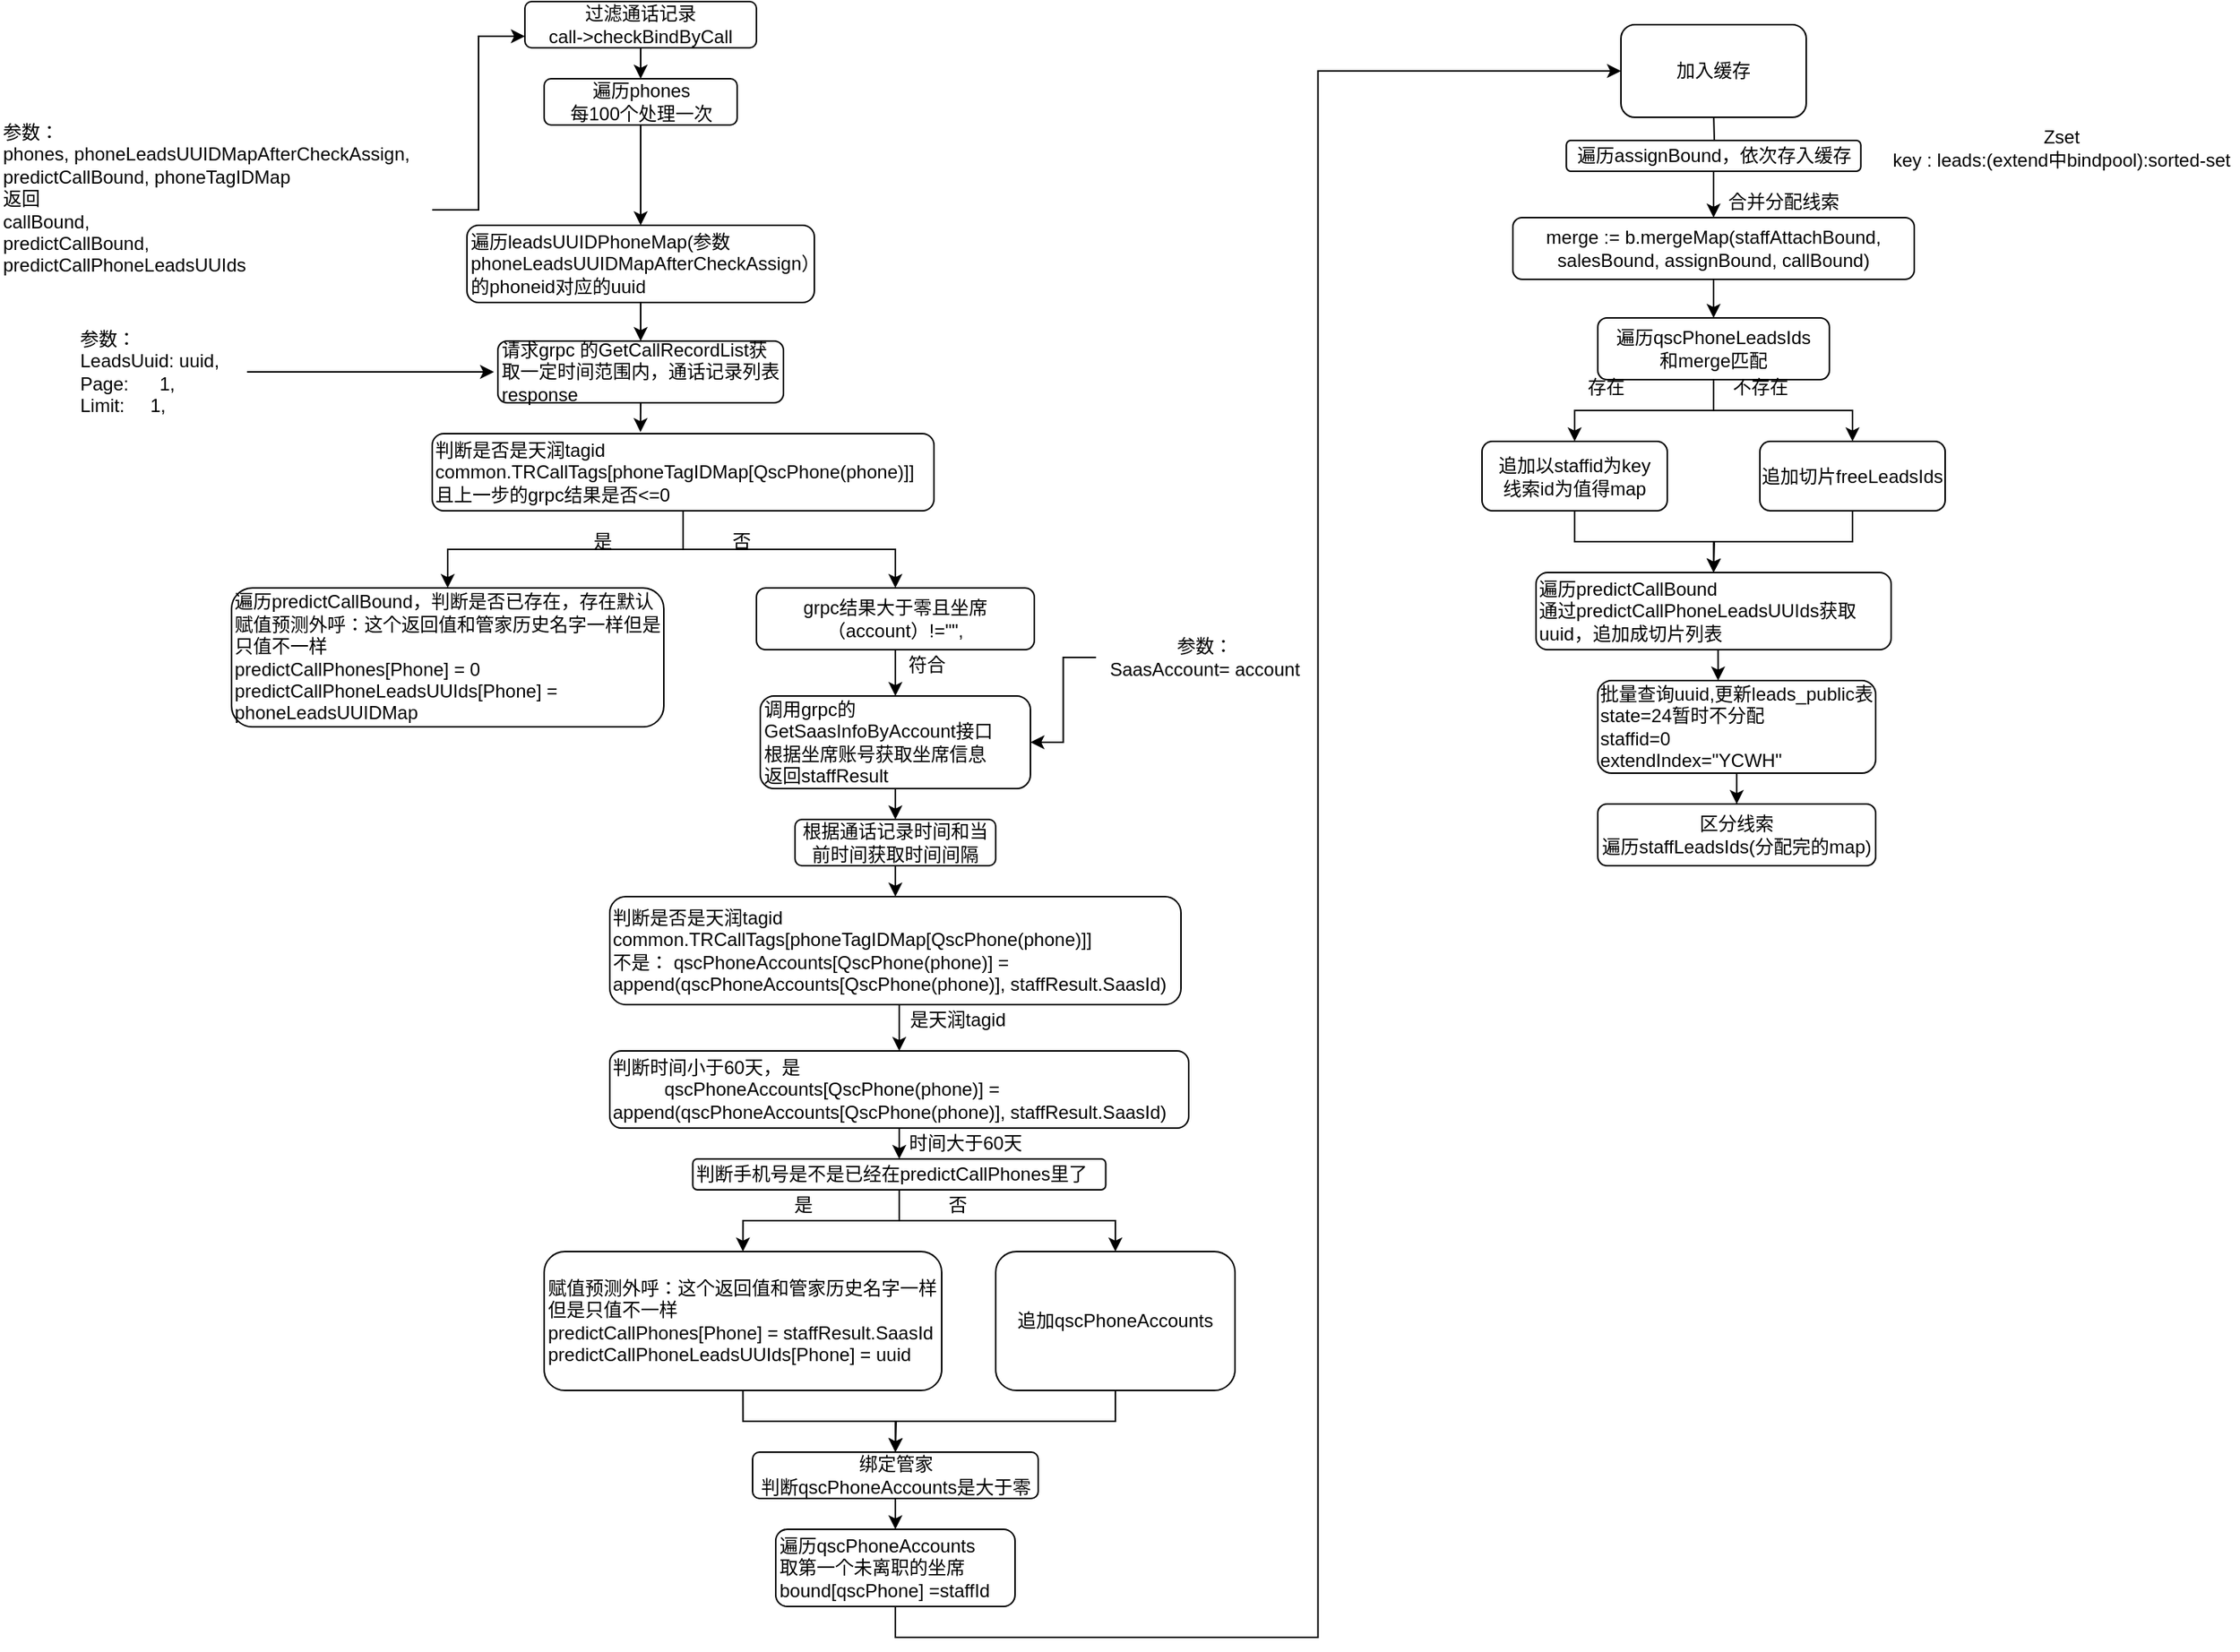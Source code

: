 <mxfile version="14.1.8" type="github">
  <diagram id="fevQykHVZQZkiRMJkd6L" name="Page-1">
    <mxGraphModel dx="946" dy="646" grid="1" gridSize="10" guides="1" tooltips="1" connect="1" arrows="1" fold="1" page="1" pageScale="1" pageWidth="1920" pageHeight="1200" math="0" shadow="0">
      <root>
        <mxCell id="0" />
        <mxCell id="1" parent="0" />
        <mxCell id="RFZ-xyAYEmnQH6jCGxA0-11" style="edgeStyle=orthogonalEdgeStyle;rounded=0;orthogonalLoop=1;jettySize=auto;html=1;exitX=0.5;exitY=1;exitDx=0;exitDy=0;entryX=0.5;entryY=0;entryDx=0;entryDy=0;" edge="1" parent="1" source="RFZ-xyAYEmnQH6jCGxA0-1" target="RFZ-xyAYEmnQH6jCGxA0-8">
          <mxGeometry relative="1" as="geometry" />
        </mxCell>
        <mxCell id="RFZ-xyAYEmnQH6jCGxA0-1" value="过滤通话记录&lt;br&gt;call-&amp;gt;checkBindByCall" style="rounded=1;whiteSpace=wrap;html=1;" vertex="1" parent="1">
          <mxGeometry x="380" y="10" width="150" height="30" as="geometry" />
        </mxCell>
        <mxCell id="RFZ-xyAYEmnQH6jCGxA0-7" style="edgeStyle=orthogonalEdgeStyle;rounded=0;orthogonalLoop=1;jettySize=auto;html=1;entryX=0;entryY=0.75;entryDx=0;entryDy=0;" edge="1" parent="1" source="RFZ-xyAYEmnQH6jCGxA0-2" target="RFZ-xyAYEmnQH6jCGxA0-1">
          <mxGeometry relative="1" as="geometry" />
        </mxCell>
        <mxCell id="RFZ-xyAYEmnQH6jCGxA0-2" value="参数：&lt;br&gt;phones, phoneLeadsUUIDMapAfterCheckAssign, &lt;br&gt;predictCallBound, phoneTagIDMap&lt;br&gt;返回&lt;br&gt;&lt;div&gt;callBound,&amp;nbsp;&lt;/div&gt;&lt;div&gt;predictCallBound,&amp;nbsp;&lt;/div&gt;&lt;div&gt;predictCallPhoneLeadsUUIds&lt;/div&gt;&lt;div&gt;&lt;br&gt;&lt;/div&gt;" style="text;html=1;align=left;verticalAlign=middle;resizable=0;points=[];autosize=1;" vertex="1" parent="1">
          <mxGeometry x="40" y="85" width="280" height="120" as="geometry" />
        </mxCell>
        <mxCell id="RFZ-xyAYEmnQH6jCGxA0-13" style="edgeStyle=orthogonalEdgeStyle;rounded=0;orthogonalLoop=1;jettySize=auto;html=1;exitX=0.5;exitY=1;exitDx=0;exitDy=0;" edge="1" parent="1" source="RFZ-xyAYEmnQH6jCGxA0-8" target="RFZ-xyAYEmnQH6jCGxA0-12">
          <mxGeometry relative="1" as="geometry" />
        </mxCell>
        <mxCell id="RFZ-xyAYEmnQH6jCGxA0-8" value="遍历phones&lt;br&gt;每100个处理一次" style="rounded=1;whiteSpace=wrap;html=1;" vertex="1" parent="1">
          <mxGeometry x="392.5" y="60" width="125" height="30" as="geometry" />
        </mxCell>
        <mxCell id="RFZ-xyAYEmnQH6jCGxA0-15" style="edgeStyle=orthogonalEdgeStyle;rounded=0;orthogonalLoop=1;jettySize=auto;html=1;exitX=0.5;exitY=1;exitDx=0;exitDy=0;" edge="1" parent="1" source="RFZ-xyAYEmnQH6jCGxA0-12" target="RFZ-xyAYEmnQH6jCGxA0-14">
          <mxGeometry relative="1" as="geometry" />
        </mxCell>
        <mxCell id="RFZ-xyAYEmnQH6jCGxA0-12" value="遍历leadsUUIDPhoneMap(参数&lt;span&gt;phoneLeadsUUIDMapAfterCheckAssign&lt;/span&gt;）&lt;br&gt;的phoneid对应的uuid&lt;br&gt;" style="rounded=1;whiteSpace=wrap;html=1;align=left;" vertex="1" parent="1">
          <mxGeometry x="342.5" y="155" width="225" height="50" as="geometry" />
        </mxCell>
        <mxCell id="RFZ-xyAYEmnQH6jCGxA0-19" style="edgeStyle=orthogonalEdgeStyle;rounded=0;orthogonalLoop=1;jettySize=auto;html=1;exitX=0.5;exitY=1;exitDx=0;exitDy=0;entryX=0.415;entryY=-0.02;entryDx=0;entryDy=0;entryPerimeter=0;" edge="1" parent="1" source="RFZ-xyAYEmnQH6jCGxA0-14" target="RFZ-xyAYEmnQH6jCGxA0-18">
          <mxGeometry relative="1" as="geometry" />
        </mxCell>
        <mxCell id="RFZ-xyAYEmnQH6jCGxA0-14" value="请求grpc 的GetCallRecordList获取一定时间范围内，通话记录列表&lt;br&gt;response" style="rounded=1;whiteSpace=wrap;html=1;align=left;" vertex="1" parent="1">
          <mxGeometry x="362.5" y="230" width="185" height="40" as="geometry" />
        </mxCell>
        <mxCell id="RFZ-xyAYEmnQH6jCGxA0-17" style="edgeStyle=orthogonalEdgeStyle;rounded=0;orthogonalLoop=1;jettySize=auto;html=1;" edge="1" parent="1" source="RFZ-xyAYEmnQH6jCGxA0-16">
          <mxGeometry relative="1" as="geometry">
            <mxPoint x="360" y="250" as="targetPoint" />
          </mxGeometry>
        </mxCell>
        <mxCell id="RFZ-xyAYEmnQH6jCGxA0-16" value="参数：&lt;br&gt;&lt;div&gt;LeadsUuid: uuid,&lt;/div&gt;&lt;div&gt;Page:&amp;nbsp; &amp;nbsp; &amp;nbsp; 1,&lt;/div&gt;&lt;div&gt;Limit:&amp;nbsp; &amp;nbsp; &amp;nbsp;1,&lt;/div&gt;" style="text;html=1;align=left;verticalAlign=middle;resizable=0;points=[];autosize=1;" vertex="1" parent="1">
          <mxGeometry x="90" y="220" width="110" height="60" as="geometry" />
        </mxCell>
        <mxCell id="RFZ-xyAYEmnQH6jCGxA0-22" style="edgeStyle=orthogonalEdgeStyle;rounded=0;orthogonalLoop=1;jettySize=auto;html=1;exitX=0.5;exitY=1;exitDx=0;exitDy=0;" edge="1" parent="1" source="RFZ-xyAYEmnQH6jCGxA0-18" target="RFZ-xyAYEmnQH6jCGxA0-20">
          <mxGeometry relative="1" as="geometry" />
        </mxCell>
        <mxCell id="RFZ-xyAYEmnQH6jCGxA0-23" style="edgeStyle=orthogonalEdgeStyle;rounded=0;orthogonalLoop=1;jettySize=auto;html=1;exitX=0.5;exitY=1;exitDx=0;exitDy=0;entryX=0.5;entryY=0;entryDx=0;entryDy=0;" edge="1" parent="1" source="RFZ-xyAYEmnQH6jCGxA0-18" target="RFZ-xyAYEmnQH6jCGxA0-21">
          <mxGeometry relative="1" as="geometry" />
        </mxCell>
        <mxCell id="RFZ-xyAYEmnQH6jCGxA0-18" value="判断是否是天润tagid&lt;br&gt;common.TRCallTags[phoneTagIDMap[QscPhone(phone)]]&lt;br&gt;且上一步的grpc结果是否&amp;lt;=0" style="rounded=1;whiteSpace=wrap;html=1;align=left;" vertex="1" parent="1">
          <mxGeometry x="320" y="290" width="325" height="50" as="geometry" />
        </mxCell>
        <mxCell id="RFZ-xyAYEmnQH6jCGxA0-20" value="遍历&lt;span&gt;predictCallBound，判断是否已存在，存在默认&lt;/span&gt;&lt;span&gt;赋值预测外呼：这个返回值和管家历史名字一样但是只值不一样&lt;/span&gt;&lt;br&gt;&lt;div&gt;predictCallPhones[Phone] = 0&lt;/div&gt;&lt;div&gt;predictCallPhoneLeadsUUIds[Phone] = phoneLeadsUUIDMap&lt;/div&gt;" style="rounded=1;whiteSpace=wrap;html=1;align=left;" vertex="1" parent="1">
          <mxGeometry x="190" y="390" width="280" height="90" as="geometry" />
        </mxCell>
        <mxCell id="RFZ-xyAYEmnQH6jCGxA0-27" style="edgeStyle=orthogonalEdgeStyle;rounded=0;orthogonalLoop=1;jettySize=auto;html=1;exitX=0.5;exitY=1;exitDx=0;exitDy=0;entryX=0.5;entryY=0;entryDx=0;entryDy=0;" edge="1" parent="1" source="RFZ-xyAYEmnQH6jCGxA0-21" target="RFZ-xyAYEmnQH6jCGxA0-26">
          <mxGeometry relative="1" as="geometry" />
        </mxCell>
        <mxCell id="RFZ-xyAYEmnQH6jCGxA0-21" value="grpc结果大于零且坐席（account）!=&quot;&quot;," style="rounded=1;whiteSpace=wrap;html=1;" vertex="1" parent="1">
          <mxGeometry x="530" y="390" width="180" height="40" as="geometry" />
        </mxCell>
        <mxCell id="RFZ-xyAYEmnQH6jCGxA0-24" value="是" style="text;html=1;align=center;verticalAlign=middle;resizable=0;points=[];autosize=1;" vertex="1" parent="1">
          <mxGeometry x="415" y="350" width="30" height="20" as="geometry" />
        </mxCell>
        <mxCell id="RFZ-xyAYEmnQH6jCGxA0-25" value="否" style="text;html=1;align=center;verticalAlign=middle;resizable=0;points=[];autosize=1;" vertex="1" parent="1">
          <mxGeometry x="505" y="350" width="30" height="20" as="geometry" />
        </mxCell>
        <mxCell id="RFZ-xyAYEmnQH6jCGxA0-33" style="edgeStyle=orthogonalEdgeStyle;rounded=0;orthogonalLoop=1;jettySize=auto;html=1;exitX=0.5;exitY=1;exitDx=0;exitDy=0;entryX=0.5;entryY=0;entryDx=0;entryDy=0;" edge="1" parent="1" source="RFZ-xyAYEmnQH6jCGxA0-26" target="RFZ-xyAYEmnQH6jCGxA0-31">
          <mxGeometry relative="1" as="geometry" />
        </mxCell>
        <mxCell id="RFZ-xyAYEmnQH6jCGxA0-26" value="调用grpc的GetSaasInfoByAccount接口&lt;br&gt;根据坐席账号获取坐席信息&lt;br&gt;返回staffResult" style="rounded=1;whiteSpace=wrap;html=1;align=left;" vertex="1" parent="1">
          <mxGeometry x="532.5" y="460" width="175" height="60" as="geometry" />
        </mxCell>
        <mxCell id="RFZ-xyAYEmnQH6jCGxA0-28" value="符合" style="text;html=1;align=center;verticalAlign=middle;resizable=0;points=[];autosize=1;" vertex="1" parent="1">
          <mxGeometry x="620" y="430" width="40" height="20" as="geometry" />
        </mxCell>
        <mxCell id="RFZ-xyAYEmnQH6jCGxA0-30" style="edgeStyle=orthogonalEdgeStyle;rounded=0;orthogonalLoop=1;jettySize=auto;html=1;entryX=1;entryY=0.5;entryDx=0;entryDy=0;" edge="1" parent="1" source="RFZ-xyAYEmnQH6jCGxA0-29" target="RFZ-xyAYEmnQH6jCGxA0-26">
          <mxGeometry relative="1" as="geometry" />
        </mxCell>
        <mxCell id="RFZ-xyAYEmnQH6jCGxA0-29" value="参数：&lt;br&gt;SaasAccount=&lt;span&gt;&amp;nbsp;account&lt;/span&gt;" style="text;html=1;align=center;verticalAlign=middle;resizable=0;points=[];autosize=1;" vertex="1" parent="1">
          <mxGeometry x="750" y="420" width="140" height="30" as="geometry" />
        </mxCell>
        <mxCell id="RFZ-xyAYEmnQH6jCGxA0-34" style="edgeStyle=orthogonalEdgeStyle;rounded=0;orthogonalLoop=1;jettySize=auto;html=1;exitX=0.5;exitY=1;exitDx=0;exitDy=0;entryX=0.5;entryY=0;entryDx=0;entryDy=0;" edge="1" parent="1" source="RFZ-xyAYEmnQH6jCGxA0-31" target="RFZ-xyAYEmnQH6jCGxA0-32">
          <mxGeometry relative="1" as="geometry" />
        </mxCell>
        <mxCell id="RFZ-xyAYEmnQH6jCGxA0-31" value="根据通话记录时间和当前时间获取时间间隔" style="rounded=1;whiteSpace=wrap;html=1;" vertex="1" parent="1">
          <mxGeometry x="555" y="540" width="130" height="30" as="geometry" />
        </mxCell>
        <mxCell id="RFZ-xyAYEmnQH6jCGxA0-36" style="edgeStyle=orthogonalEdgeStyle;rounded=0;orthogonalLoop=1;jettySize=auto;html=1;exitX=0.5;exitY=1;exitDx=0;exitDy=0;entryX=0.5;entryY=0;entryDx=0;entryDy=0;" edge="1" parent="1" source="RFZ-xyAYEmnQH6jCGxA0-32" target="RFZ-xyAYEmnQH6jCGxA0-35">
          <mxGeometry relative="1" as="geometry" />
        </mxCell>
        <mxCell id="RFZ-xyAYEmnQH6jCGxA0-32" value="&lt;span&gt;判断是否是天润tagid&lt;/span&gt;&lt;br&gt;&lt;span&gt;common.TRCallTags[phoneTagIDMap[QscPhone(phone)]]&lt;br&gt;不是：&lt;/span&gt;&lt;span&gt;										&lt;/span&gt;&lt;span&gt;qscPhoneAccounts[QscPhone(phone)] = append(qscPhoneAccounts[QscPhone(phone)], staffResult.SaasId)&lt;br&gt;&lt;/span&gt;" style="rounded=1;whiteSpace=wrap;html=1;align=left;" vertex="1" parent="1">
          <mxGeometry x="435" y="590" width="370" height="70" as="geometry" />
        </mxCell>
        <mxCell id="RFZ-xyAYEmnQH6jCGxA0-39" style="edgeStyle=orthogonalEdgeStyle;rounded=0;orthogonalLoop=1;jettySize=auto;html=1;exitX=0.5;exitY=1;exitDx=0;exitDy=0;entryX=0.5;entryY=0;entryDx=0;entryDy=0;" edge="1" parent="1" source="RFZ-xyAYEmnQH6jCGxA0-35" target="RFZ-xyAYEmnQH6jCGxA0-38">
          <mxGeometry relative="1" as="geometry" />
        </mxCell>
        <mxCell id="RFZ-xyAYEmnQH6jCGxA0-35" value="&lt;span&gt;判断时间小于60天，是&lt;br&gt;&amp;nbsp; &amp;nbsp; &amp;nbsp; &amp;nbsp; &amp;nbsp;&amp;nbsp;&lt;/span&gt;&lt;span&gt;qscPhoneAccounts[QscPhone(phone)] = append(qscPhoneAccounts[QscPhone(phone)], staffResult.SaasId)&lt;br&gt;&lt;/span&gt;" style="rounded=1;whiteSpace=wrap;html=1;align=left;" vertex="1" parent="1">
          <mxGeometry x="435" y="690" width="375" height="50" as="geometry" />
        </mxCell>
        <mxCell id="RFZ-xyAYEmnQH6jCGxA0-37" value="是天润tagid" style="text;html=1;align=center;verticalAlign=middle;resizable=0;points=[];autosize=1;" vertex="1" parent="1">
          <mxGeometry x="620" y="660" width="80" height="20" as="geometry" />
        </mxCell>
        <mxCell id="RFZ-xyAYEmnQH6jCGxA0-43" style="edgeStyle=orthogonalEdgeStyle;rounded=0;orthogonalLoop=1;jettySize=auto;html=1;exitX=0.5;exitY=1;exitDx=0;exitDy=0;entryX=0.5;entryY=0;entryDx=0;entryDy=0;" edge="1" parent="1" source="RFZ-xyAYEmnQH6jCGxA0-38" target="RFZ-xyAYEmnQH6jCGxA0-41">
          <mxGeometry relative="1" as="geometry" />
        </mxCell>
        <mxCell id="RFZ-xyAYEmnQH6jCGxA0-44" style="edgeStyle=orthogonalEdgeStyle;rounded=0;orthogonalLoop=1;jettySize=auto;html=1;exitX=0.5;exitY=1;exitDx=0;exitDy=0;entryX=0.5;entryY=0;entryDx=0;entryDy=0;" edge="1" parent="1" source="RFZ-xyAYEmnQH6jCGxA0-38" target="RFZ-xyAYEmnQH6jCGxA0-42">
          <mxGeometry relative="1" as="geometry" />
        </mxCell>
        <mxCell id="RFZ-xyAYEmnQH6jCGxA0-38" value="&lt;div&gt;判断手机号是不是已经在predictCallPhones里了&lt;/div&gt;" style="rounded=1;whiteSpace=wrap;html=1;align=left;" vertex="1" parent="1">
          <mxGeometry x="488.75" y="760" width="267.5" height="20" as="geometry" />
        </mxCell>
        <mxCell id="RFZ-xyAYEmnQH6jCGxA0-40" value="时间大于60天" style="text;html=1;align=center;verticalAlign=middle;resizable=0;points=[];autosize=1;" vertex="1" parent="1">
          <mxGeometry x="620" y="740" width="90" height="20" as="geometry" />
        </mxCell>
        <mxCell id="RFZ-xyAYEmnQH6jCGxA0-49" style="edgeStyle=orthogonalEdgeStyle;rounded=0;orthogonalLoop=1;jettySize=auto;html=1;exitX=0.5;exitY=1;exitDx=0;exitDy=0;entryX=0.5;entryY=0;entryDx=0;entryDy=0;" edge="1" parent="1" source="RFZ-xyAYEmnQH6jCGxA0-41" target="RFZ-xyAYEmnQH6jCGxA0-48">
          <mxGeometry relative="1" as="geometry" />
        </mxCell>
        <mxCell id="RFZ-xyAYEmnQH6jCGxA0-41" value="&lt;span&gt;赋值预测外呼：这个返回值和管家历史名字一样但是只值不一样&lt;/span&gt;&lt;br&gt;&lt;div&gt;predictCallPhones[Phone] =&amp;nbsp;staffResult.SaasId&lt;/div&gt;&lt;div&gt;predictCallPhoneLeadsUUIds[Phone] = uuid&lt;/div&gt;" style="rounded=1;whiteSpace=wrap;html=1;align=left;" vertex="1" parent="1">
          <mxGeometry x="392.5" y="820" width="257.5" height="90" as="geometry" />
        </mxCell>
        <mxCell id="RFZ-xyAYEmnQH6jCGxA0-50" style="edgeStyle=orthogonalEdgeStyle;rounded=0;orthogonalLoop=1;jettySize=auto;html=1;exitX=0.5;exitY=1;exitDx=0;exitDy=0;" edge="1" parent="1" source="RFZ-xyAYEmnQH6jCGxA0-42">
          <mxGeometry relative="1" as="geometry">
            <mxPoint x="620" y="950" as="targetPoint" />
          </mxGeometry>
        </mxCell>
        <mxCell id="RFZ-xyAYEmnQH6jCGxA0-42" value="追加qscPhoneAccounts" style="rounded=1;whiteSpace=wrap;html=1;" vertex="1" parent="1">
          <mxGeometry x="685" y="820" width="155" height="90" as="geometry" />
        </mxCell>
        <mxCell id="RFZ-xyAYEmnQH6jCGxA0-45" value="是" style="text;html=1;align=center;verticalAlign=middle;resizable=0;points=[];autosize=1;" vertex="1" parent="1">
          <mxGeometry x="545" y="780" width="30" height="20" as="geometry" />
        </mxCell>
        <mxCell id="RFZ-xyAYEmnQH6jCGxA0-46" value="否" style="text;html=1;align=center;verticalAlign=middle;resizable=0;points=[];autosize=1;" vertex="1" parent="1">
          <mxGeometry x="645" y="780" width="30" height="20" as="geometry" />
        </mxCell>
        <mxCell id="RFZ-xyAYEmnQH6jCGxA0-52" style="edgeStyle=orthogonalEdgeStyle;rounded=0;orthogonalLoop=1;jettySize=auto;html=1;exitX=0.5;exitY=1;exitDx=0;exitDy=0;entryX=0.5;entryY=0;entryDx=0;entryDy=0;" edge="1" parent="1" source="RFZ-xyAYEmnQH6jCGxA0-48" target="RFZ-xyAYEmnQH6jCGxA0-51">
          <mxGeometry relative="1" as="geometry" />
        </mxCell>
        <mxCell id="RFZ-xyAYEmnQH6jCGxA0-48" value="绑定管家&lt;br&gt;判断qscPhoneAccounts是大于零" style="rounded=1;whiteSpace=wrap;html=1;" vertex="1" parent="1">
          <mxGeometry x="527.5" y="950" width="185" height="30" as="geometry" />
        </mxCell>
        <mxCell id="RFZ-xyAYEmnQH6jCGxA0-54" style="edgeStyle=orthogonalEdgeStyle;rounded=0;orthogonalLoop=1;jettySize=auto;html=1;exitX=0.5;exitY=1;exitDx=0;exitDy=0;entryX=0;entryY=0.5;entryDx=0;entryDy=0;" edge="1" parent="1" source="RFZ-xyAYEmnQH6jCGxA0-51" target="RFZ-xyAYEmnQH6jCGxA0-53">
          <mxGeometry relative="1" as="geometry" />
        </mxCell>
        <mxCell id="RFZ-xyAYEmnQH6jCGxA0-51" value="遍历qscPhoneAccounts&lt;br&gt;取第一个未离职的坐席&lt;br&gt;&lt;div&gt;bound[qscPhone] =staffId&lt;/div&gt;" style="rounded=1;whiteSpace=wrap;html=1;align=left;" vertex="1" parent="1">
          <mxGeometry x="542.5" y="1000" width="155" height="50" as="geometry" />
        </mxCell>
        <mxCell id="RFZ-xyAYEmnQH6jCGxA0-56" style="edgeStyle=orthogonalEdgeStyle;rounded=0;orthogonalLoop=1;jettySize=auto;html=1;exitX=0.5;exitY=1;exitDx=0;exitDy=0;" edge="1" parent="1" target="RFZ-xyAYEmnQH6jCGxA0-55">
          <mxGeometry relative="1" as="geometry">
            <mxPoint x="1150" y="80" as="sourcePoint" />
          </mxGeometry>
        </mxCell>
        <mxCell id="RFZ-xyAYEmnQH6jCGxA0-53" value="加入缓存" style="rounded=1;whiteSpace=wrap;html=1;" vertex="1" parent="1">
          <mxGeometry x="1090.01" y="25" width="120" height="60" as="geometry" />
        </mxCell>
        <mxCell id="RFZ-xyAYEmnQH6jCGxA0-59" style="edgeStyle=orthogonalEdgeStyle;rounded=0;orthogonalLoop=1;jettySize=auto;html=1;exitX=0.5;exitY=1;exitDx=0;exitDy=0;" edge="1" parent="1" source="RFZ-xyAYEmnQH6jCGxA0-55" target="RFZ-xyAYEmnQH6jCGxA0-58">
          <mxGeometry relative="1" as="geometry" />
        </mxCell>
        <mxCell id="RFZ-xyAYEmnQH6jCGxA0-55" value="&lt;span style=&quot;text-align: left&quot;&gt;遍历assignBound，依次&lt;/span&gt;存入缓存" style="rounded=1;whiteSpace=wrap;html=1;" vertex="1" parent="1">
          <mxGeometry x="1054.63" y="100" width="190.75" height="20" as="geometry" />
        </mxCell>
        <mxCell id="RFZ-xyAYEmnQH6jCGxA0-57" value="Zset&lt;br&gt;key :&amp;nbsp;leads:(extend中bindpool):sorted-set" style="text;html=1;align=center;verticalAlign=middle;resizable=0;points=[];autosize=1;" vertex="1" parent="1">
          <mxGeometry x="1260" y="90" width="230" height="30" as="geometry" />
        </mxCell>
        <mxCell id="RFZ-xyAYEmnQH6jCGxA0-62" style="edgeStyle=orthogonalEdgeStyle;rounded=0;orthogonalLoop=1;jettySize=auto;html=1;exitX=0.5;exitY=1;exitDx=0;exitDy=0;" edge="1" parent="1" source="RFZ-xyAYEmnQH6jCGxA0-58" target="RFZ-xyAYEmnQH6jCGxA0-61">
          <mxGeometry relative="1" as="geometry" />
        </mxCell>
        <mxCell id="RFZ-xyAYEmnQH6jCGxA0-58" value="&lt;div&gt;merge := b.mergeMap(staffAttachBound, salesBound, assignBound, callBound)&lt;/div&gt;" style="rounded=1;whiteSpace=wrap;html=1;" vertex="1" parent="1">
          <mxGeometry x="1020" y="150" width="260" height="40" as="geometry" />
        </mxCell>
        <mxCell id="RFZ-xyAYEmnQH6jCGxA0-60" value="合并分配线索" style="text;html=1;align=center;verticalAlign=middle;resizable=0;points=[];autosize=1;" vertex="1" parent="1">
          <mxGeometry x="1150" y="130" width="90" height="20" as="geometry" />
        </mxCell>
        <mxCell id="RFZ-xyAYEmnQH6jCGxA0-65" style="edgeStyle=orthogonalEdgeStyle;rounded=0;orthogonalLoop=1;jettySize=auto;html=1;exitX=0.5;exitY=1;exitDx=0;exitDy=0;entryX=0.5;entryY=0;entryDx=0;entryDy=0;" edge="1" parent="1" source="RFZ-xyAYEmnQH6jCGxA0-61" target="RFZ-xyAYEmnQH6jCGxA0-63">
          <mxGeometry relative="1" as="geometry" />
        </mxCell>
        <mxCell id="RFZ-xyAYEmnQH6jCGxA0-66" style="edgeStyle=orthogonalEdgeStyle;rounded=0;orthogonalLoop=1;jettySize=auto;html=1;exitX=0.5;exitY=1;exitDx=0;exitDy=0;entryX=0.5;entryY=0;entryDx=0;entryDy=0;" edge="1" parent="1" source="RFZ-xyAYEmnQH6jCGxA0-61" target="RFZ-xyAYEmnQH6jCGxA0-64">
          <mxGeometry relative="1" as="geometry" />
        </mxCell>
        <mxCell id="RFZ-xyAYEmnQH6jCGxA0-61" value="遍历qscPhoneLeadsIds&lt;br&gt;和merge匹配" style="rounded=1;whiteSpace=wrap;html=1;" vertex="1" parent="1">
          <mxGeometry x="1075.01" y="215" width="150" height="40" as="geometry" />
        </mxCell>
        <mxCell id="RFZ-xyAYEmnQH6jCGxA0-70" style="edgeStyle=orthogonalEdgeStyle;rounded=0;orthogonalLoop=1;jettySize=auto;html=1;exitX=0.5;exitY=1;exitDx=0;exitDy=0;entryX=0.5;entryY=0;entryDx=0;entryDy=0;" edge="1" parent="1" source="RFZ-xyAYEmnQH6jCGxA0-63" target="RFZ-xyAYEmnQH6jCGxA0-69">
          <mxGeometry relative="1" as="geometry" />
        </mxCell>
        <mxCell id="RFZ-xyAYEmnQH6jCGxA0-63" value="追加以staffid为key&lt;br&gt;线索id为值得map" style="rounded=1;whiteSpace=wrap;html=1;" vertex="1" parent="1">
          <mxGeometry x="1000" y="295" width="120" height="45" as="geometry" />
        </mxCell>
        <mxCell id="RFZ-xyAYEmnQH6jCGxA0-71" style="edgeStyle=orthogonalEdgeStyle;rounded=0;orthogonalLoop=1;jettySize=auto;html=1;exitX=0.5;exitY=1;exitDx=0;exitDy=0;" edge="1" parent="1" source="RFZ-xyAYEmnQH6jCGxA0-64">
          <mxGeometry relative="1" as="geometry">
            <mxPoint x="1150" y="380" as="targetPoint" />
          </mxGeometry>
        </mxCell>
        <mxCell id="RFZ-xyAYEmnQH6jCGxA0-64" value="追加切片freeLeadsIds" style="rounded=1;whiteSpace=wrap;html=1;" vertex="1" parent="1">
          <mxGeometry x="1180" y="295" width="120" height="45" as="geometry" />
        </mxCell>
        <mxCell id="RFZ-xyAYEmnQH6jCGxA0-67" value="存在" style="text;html=1;align=center;verticalAlign=middle;resizable=0;points=[];autosize=1;" vertex="1" parent="1">
          <mxGeometry x="1060" y="250" width="40" height="20" as="geometry" />
        </mxCell>
        <mxCell id="RFZ-xyAYEmnQH6jCGxA0-68" value="不存在" style="text;html=1;align=center;verticalAlign=middle;resizable=0;points=[];autosize=1;" vertex="1" parent="1">
          <mxGeometry x="1155" y="250" width="50" height="20" as="geometry" />
        </mxCell>
        <mxCell id="RFZ-xyAYEmnQH6jCGxA0-73" style="edgeStyle=orthogonalEdgeStyle;rounded=0;orthogonalLoop=1;jettySize=auto;html=1;exitX=0.5;exitY=1;exitDx=0;exitDy=0;entryX=0.433;entryY=0;entryDx=0;entryDy=0;entryPerimeter=0;" edge="1" parent="1" source="RFZ-xyAYEmnQH6jCGxA0-69" target="RFZ-xyAYEmnQH6jCGxA0-72">
          <mxGeometry relative="1" as="geometry" />
        </mxCell>
        <mxCell id="RFZ-xyAYEmnQH6jCGxA0-69" value="遍历predictCallBound&lt;br&gt;通过predictCallPhoneLeadsUUIds获取uuid，追加成切片列表" style="rounded=1;whiteSpace=wrap;html=1;align=left;" vertex="1" parent="1">
          <mxGeometry x="1035.01" y="380" width="230" height="50" as="geometry" />
        </mxCell>
        <mxCell id="RFZ-xyAYEmnQH6jCGxA0-75" style="edgeStyle=orthogonalEdgeStyle;rounded=0;orthogonalLoop=1;jettySize=auto;html=1;exitX=0.5;exitY=1;exitDx=0;exitDy=0;" edge="1" parent="1" source="RFZ-xyAYEmnQH6jCGxA0-72" target="RFZ-xyAYEmnQH6jCGxA0-74">
          <mxGeometry relative="1" as="geometry" />
        </mxCell>
        <mxCell id="RFZ-xyAYEmnQH6jCGxA0-72" value="&lt;div style=&quot;text-align: left&quot;&gt;&lt;span&gt;批量查询uuid,更新leads_public表&lt;/span&gt;&lt;/div&gt;&lt;div style=&quot;text-align: left&quot;&gt;&lt;span&gt;state=24暂时不分配&lt;/span&gt;&lt;/div&gt;&lt;div style=&quot;text-align: left&quot;&gt;&lt;span&gt;staffid=0&lt;/span&gt;&lt;/div&gt;&lt;div style=&quot;text-align: left&quot;&gt;&lt;span&gt;extendIndex=&quot;YCWH&quot;&lt;/span&gt;&lt;/div&gt;" style="rounded=1;whiteSpace=wrap;html=1;" vertex="1" parent="1">
          <mxGeometry x="1075.01" y="450" width="179.99" height="60" as="geometry" />
        </mxCell>
        <mxCell id="RFZ-xyAYEmnQH6jCGxA0-74" value="区分线索&lt;br&gt;遍历staffLeadsIds(分配完的map)" style="rounded=1;whiteSpace=wrap;html=1;" vertex="1" parent="1">
          <mxGeometry x="1075" y="530" width="180" height="40" as="geometry" />
        </mxCell>
      </root>
    </mxGraphModel>
  </diagram>
</mxfile>
